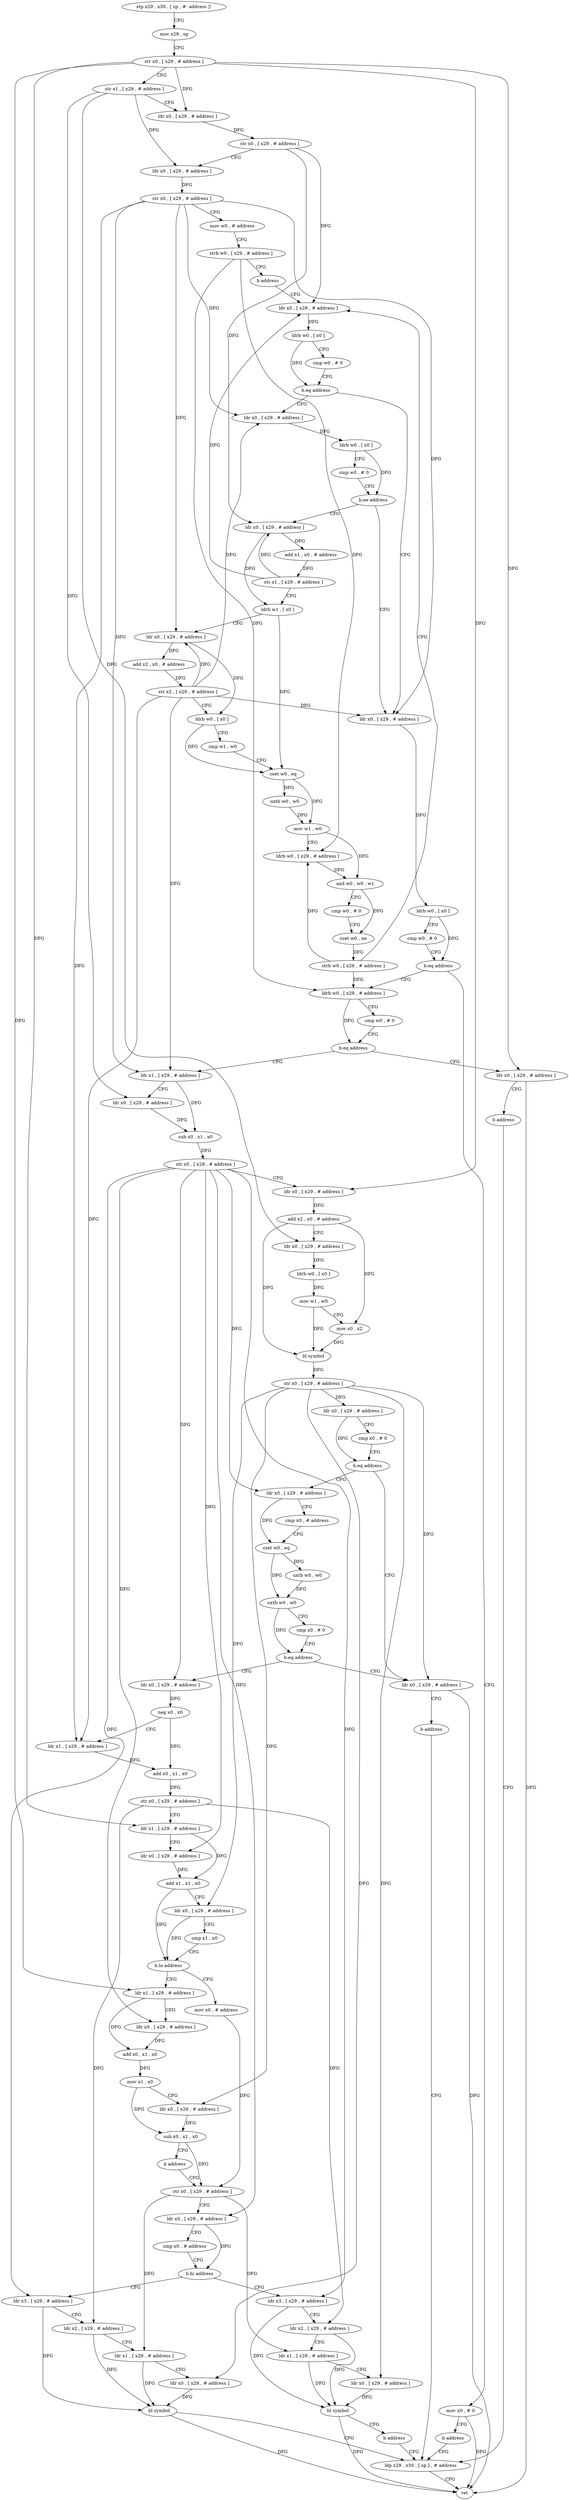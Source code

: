 digraph "func" {
"4517624" [label = "stp x29 , x30 , [ sp , #- address ]!" ]
"4517628" [label = "mov x29 , sp" ]
"4517632" [label = "str x0 , [ x29 , # address ]" ]
"4517636" [label = "str x1 , [ x29 , # address ]" ]
"4517640" [label = "ldr x0 , [ x29 , # address ]" ]
"4517644" [label = "str x0 , [ x29 , # address ]" ]
"4517648" [label = "ldr x0 , [ x29 , # address ]" ]
"4517652" [label = "str x0 , [ x29 , # address ]" ]
"4517656" [label = "mov w0 , # address" ]
"4517660" [label = "strb w0 , [ x29 , # address ]" ]
"4517664" [label = "b address" ]
"4517736" [label = "ldr x0 , [ x29 , # address ]" ]
"4517740" [label = "ldrb w0 , [ x0 ]" ]
"4517744" [label = "cmp w0 , # 0" ]
"4517748" [label = "b.eq address" ]
"4517768" [label = "ldr x0 , [ x29 , # address ]" ]
"4517752" [label = "ldr x0 , [ x29 , # address ]" ]
"4517772" [label = "ldrb w0 , [ x0 ]" ]
"4517776" [label = "cmp w0 , # 0" ]
"4517780" [label = "b.eq address" ]
"4517792" [label = "ldrb w0 , [ x29 , # address ]" ]
"4517784" [label = "mov x0 , # 0" ]
"4517756" [label = "ldrb w0 , [ x0 ]" ]
"4517760" [label = "cmp w0 , # 0" ]
"4517764" [label = "b.ne address" ]
"4517668" [label = "ldr x0 , [ x29 , # address ]" ]
"4517796" [label = "cmp w0 , # 0" ]
"4517800" [label = "b.eq address" ]
"4517812" [label = "ldr x1 , [ x29 , # address ]" ]
"4517804" [label = "ldr x0 , [ x29 , # address ]" ]
"4517788" [label = "b address" ]
"4518044" [label = "ldp x29 , x30 , [ sp ] , # address" ]
"4517672" [label = "add x1 , x0 , # address" ]
"4517676" [label = "str x1 , [ x29 , # address ]" ]
"4517680" [label = "ldrb w1 , [ x0 ]" ]
"4517684" [label = "ldr x0 , [ x29 , # address ]" ]
"4517688" [label = "add x2 , x0 , # address" ]
"4517692" [label = "str x2 , [ x29 , # address ]" ]
"4517696" [label = "ldrb w0 , [ x0 ]" ]
"4517700" [label = "cmp w1 , w0" ]
"4517704" [label = "cset w0 , eq" ]
"4517708" [label = "uxtb w0 , w0" ]
"4517712" [label = "mov w1 , w0" ]
"4517716" [label = "ldrb w0 , [ x29 , # address ]" ]
"4517720" [label = "and w0 , w0 , w1" ]
"4517724" [label = "cmp w0 , # 0" ]
"4517728" [label = "cset w0 , ne" ]
"4517732" [label = "strb w0 , [ x29 , # address ]" ]
"4517816" [label = "ldr x0 , [ x29 , # address ]" ]
"4517820" [label = "sub x0 , x1 , x0" ]
"4517824" [label = "str x0 , [ x29 , # address ]" ]
"4517828" [label = "ldr x0 , [ x29 , # address ]" ]
"4517832" [label = "add x2 , x0 , # address" ]
"4517836" [label = "ldr x0 , [ x29 , # address ]" ]
"4517840" [label = "ldrb w0 , [ x0 ]" ]
"4517844" [label = "mov w1 , w0" ]
"4517848" [label = "mov x0 , x2" ]
"4517852" [label = "bl symbol" ]
"4517856" [label = "str x0 , [ x29 , # address ]" ]
"4517860" [label = "ldr x0 , [ x29 , # address ]" ]
"4517864" [label = "cmp x0 , # 0" ]
"4517868" [label = "b.eq address" ]
"4517900" [label = "ldr x0 , [ x29 , # address ]" ]
"4517872" [label = "ldr x0 , [ x29 , # address ]" ]
"4517808" [label = "b address" ]
"4518048" [label = "ret" ]
"4517904" [label = "b address" ]
"4517876" [label = "cmp x0 , # address" ]
"4517880" [label = "cset w0 , eq" ]
"4517884" [label = "uxtb w0 , w0" ]
"4517888" [label = "uxtb w0 , w0" ]
"4517892" [label = "cmp x0 , # 0" ]
"4517896" [label = "b.eq address" ]
"4517908" [label = "ldr x0 , [ x29 , # address ]" ]
"4517912" [label = "neg x0 , x0" ]
"4517916" [label = "ldr x1 , [ x29 , # address ]" ]
"4517920" [label = "add x0 , x1 , x0" ]
"4517924" [label = "str x0 , [ x29 , # address ]" ]
"4517928" [label = "ldr x1 , [ x29 , # address ]" ]
"4517932" [label = "ldr x0 , [ x29 , # address ]" ]
"4517936" [label = "add x1 , x1 , x0" ]
"4517940" [label = "ldr x0 , [ x29 , # address ]" ]
"4517944" [label = "cmp x1 , x0" ]
"4517948" [label = "b.lo address" ]
"4517980" [label = "mov x0 , # address" ]
"4517952" [label = "ldr x1 , [ x29 , # address ]" ]
"4517984" [label = "str x0 , [ x29 , # address ]" ]
"4517956" [label = "ldr x0 , [ x29 , # address ]" ]
"4517960" [label = "add x0 , x1 , x0" ]
"4517964" [label = "mov x1 , x0" ]
"4517968" [label = "ldr x0 , [ x29 , # address ]" ]
"4517972" [label = "sub x0 , x1 , x0" ]
"4517976" [label = "b address" ]
"4518024" [label = "ldr x3 , [ x29 , # address ]" ]
"4518028" [label = "ldr x2 , [ x29 , # address ]" ]
"4518032" [label = "ldr x1 , [ x29 , # address ]" ]
"4518036" [label = "ldr x0 , [ x29 , # address ]" ]
"4518040" [label = "bl symbol" ]
"4518000" [label = "ldr x3 , [ x29 , # address ]" ]
"4518004" [label = "ldr x2 , [ x29 , # address ]" ]
"4518008" [label = "ldr x1 , [ x29 , # address ]" ]
"4518012" [label = "ldr x0 , [ x29 , # address ]" ]
"4518016" [label = "bl symbol" ]
"4518020" [label = "b address" ]
"4517988" [label = "ldr x0 , [ x29 , # address ]" ]
"4517992" [label = "cmp x0 , # address" ]
"4517996" [label = "b.hi address" ]
"4517624" -> "4517628" [ label = "CFG" ]
"4517628" -> "4517632" [ label = "CFG" ]
"4517632" -> "4517636" [ label = "CFG" ]
"4517632" -> "4517640" [ label = "DFG" ]
"4517632" -> "4517828" [ label = "DFG" ]
"4517632" -> "4517804" [ label = "DFG" ]
"4517632" -> "4517928" [ label = "DFG" ]
"4517632" -> "4517952" [ label = "DFG" ]
"4517636" -> "4517640" [ label = "CFG" ]
"4517636" -> "4517648" [ label = "DFG" ]
"4517636" -> "4517816" [ label = "DFG" ]
"4517636" -> "4517836" [ label = "DFG" ]
"4517640" -> "4517644" [ label = "DFG" ]
"4517644" -> "4517648" [ label = "CFG" ]
"4517644" -> "4517736" [ label = "DFG" ]
"4517644" -> "4517668" [ label = "DFG" ]
"4517648" -> "4517652" [ label = "DFG" ]
"4517652" -> "4517656" [ label = "CFG" ]
"4517652" -> "4517768" [ label = "DFG" ]
"4517652" -> "4517752" [ label = "DFG" ]
"4517652" -> "4517684" [ label = "DFG" ]
"4517652" -> "4517812" [ label = "DFG" ]
"4517652" -> "4517916" [ label = "DFG" ]
"4517656" -> "4517660" [ label = "CFG" ]
"4517660" -> "4517664" [ label = "CFG" ]
"4517660" -> "4517792" [ label = "DFG" ]
"4517660" -> "4517716" [ label = "DFG" ]
"4517664" -> "4517736" [ label = "CFG" ]
"4517736" -> "4517740" [ label = "DFG" ]
"4517740" -> "4517744" [ label = "CFG" ]
"4517740" -> "4517748" [ label = "DFG" ]
"4517744" -> "4517748" [ label = "CFG" ]
"4517748" -> "4517768" [ label = "CFG" ]
"4517748" -> "4517752" [ label = "CFG" ]
"4517768" -> "4517772" [ label = "DFG" ]
"4517752" -> "4517756" [ label = "DFG" ]
"4517772" -> "4517776" [ label = "CFG" ]
"4517772" -> "4517780" [ label = "DFG" ]
"4517776" -> "4517780" [ label = "CFG" ]
"4517780" -> "4517792" [ label = "CFG" ]
"4517780" -> "4517784" [ label = "CFG" ]
"4517792" -> "4517796" [ label = "CFG" ]
"4517792" -> "4517800" [ label = "DFG" ]
"4517784" -> "4517788" [ label = "CFG" ]
"4517784" -> "4518048" [ label = "DFG" ]
"4517756" -> "4517760" [ label = "CFG" ]
"4517756" -> "4517764" [ label = "DFG" ]
"4517760" -> "4517764" [ label = "CFG" ]
"4517764" -> "4517668" [ label = "CFG" ]
"4517764" -> "4517768" [ label = "CFG" ]
"4517668" -> "4517672" [ label = "DFG" ]
"4517668" -> "4517680" [ label = "DFG" ]
"4517796" -> "4517800" [ label = "CFG" ]
"4517800" -> "4517812" [ label = "CFG" ]
"4517800" -> "4517804" [ label = "CFG" ]
"4517812" -> "4517816" [ label = "CFG" ]
"4517812" -> "4517820" [ label = "DFG" ]
"4517804" -> "4517808" [ label = "CFG" ]
"4517804" -> "4518048" [ label = "DFG" ]
"4517788" -> "4518044" [ label = "CFG" ]
"4518044" -> "4518048" [ label = "CFG" ]
"4517672" -> "4517676" [ label = "DFG" ]
"4517676" -> "4517680" [ label = "CFG" ]
"4517676" -> "4517736" [ label = "DFG" ]
"4517676" -> "4517668" [ label = "DFG" ]
"4517680" -> "4517684" [ label = "CFG" ]
"4517680" -> "4517704" [ label = "DFG" ]
"4517684" -> "4517688" [ label = "DFG" ]
"4517684" -> "4517696" [ label = "DFG" ]
"4517688" -> "4517692" [ label = "DFG" ]
"4517692" -> "4517696" [ label = "CFG" ]
"4517692" -> "4517768" [ label = "DFG" ]
"4517692" -> "4517752" [ label = "DFG" ]
"4517692" -> "4517684" [ label = "DFG" ]
"4517692" -> "4517812" [ label = "DFG" ]
"4517692" -> "4517916" [ label = "DFG" ]
"4517696" -> "4517700" [ label = "CFG" ]
"4517696" -> "4517704" [ label = "DFG" ]
"4517700" -> "4517704" [ label = "CFG" ]
"4517704" -> "4517708" [ label = "DFG" ]
"4517704" -> "4517712" [ label = "DFG" ]
"4517708" -> "4517712" [ label = "DFG" ]
"4517712" -> "4517716" [ label = "CFG" ]
"4517712" -> "4517720" [ label = "DFG" ]
"4517716" -> "4517720" [ label = "DFG" ]
"4517720" -> "4517724" [ label = "CFG" ]
"4517720" -> "4517728" [ label = "DFG" ]
"4517724" -> "4517728" [ label = "CFG" ]
"4517728" -> "4517732" [ label = "DFG" ]
"4517732" -> "4517736" [ label = "CFG" ]
"4517732" -> "4517792" [ label = "DFG" ]
"4517732" -> "4517716" [ label = "DFG" ]
"4517816" -> "4517820" [ label = "DFG" ]
"4517820" -> "4517824" [ label = "DFG" ]
"4517824" -> "4517828" [ label = "CFG" ]
"4517824" -> "4517872" [ label = "DFG" ]
"4517824" -> "4517908" [ label = "DFG" ]
"4517824" -> "4517932" [ label = "DFG" ]
"4517824" -> "4517956" [ label = "DFG" ]
"4517824" -> "4517988" [ label = "DFG" ]
"4517824" -> "4518024" [ label = "DFG" ]
"4517824" -> "4518000" [ label = "DFG" ]
"4517828" -> "4517832" [ label = "DFG" ]
"4517832" -> "4517836" [ label = "CFG" ]
"4517832" -> "4517848" [ label = "DFG" ]
"4517832" -> "4517852" [ label = "DFG" ]
"4517836" -> "4517840" [ label = "DFG" ]
"4517840" -> "4517844" [ label = "DFG" ]
"4517844" -> "4517848" [ label = "CFG" ]
"4517844" -> "4517852" [ label = "DFG" ]
"4517848" -> "4517852" [ label = "DFG" ]
"4517852" -> "4517856" [ label = "DFG" ]
"4517856" -> "4517860" [ label = "DFG" ]
"4517856" -> "4517900" [ label = "DFG" ]
"4517856" -> "4517940" [ label = "DFG" ]
"4517856" -> "4517968" [ label = "DFG" ]
"4517856" -> "4518036" [ label = "DFG" ]
"4517856" -> "4518012" [ label = "DFG" ]
"4517860" -> "4517864" [ label = "CFG" ]
"4517860" -> "4517868" [ label = "DFG" ]
"4517864" -> "4517868" [ label = "CFG" ]
"4517868" -> "4517900" [ label = "CFG" ]
"4517868" -> "4517872" [ label = "CFG" ]
"4517900" -> "4517904" [ label = "CFG" ]
"4517900" -> "4518048" [ label = "DFG" ]
"4517872" -> "4517876" [ label = "CFG" ]
"4517872" -> "4517880" [ label = "DFG" ]
"4517808" -> "4518044" [ label = "CFG" ]
"4517904" -> "4518044" [ label = "CFG" ]
"4517876" -> "4517880" [ label = "CFG" ]
"4517880" -> "4517884" [ label = "DFG" ]
"4517880" -> "4517888" [ label = "DFG" ]
"4517884" -> "4517888" [ label = "DFG" ]
"4517888" -> "4517892" [ label = "CFG" ]
"4517888" -> "4517896" [ label = "DFG" ]
"4517892" -> "4517896" [ label = "CFG" ]
"4517896" -> "4517908" [ label = "CFG" ]
"4517896" -> "4517900" [ label = "CFG" ]
"4517908" -> "4517912" [ label = "DFG" ]
"4517912" -> "4517916" [ label = "CFG" ]
"4517912" -> "4517920" [ label = "DFG" ]
"4517916" -> "4517920" [ label = "DFG" ]
"4517920" -> "4517924" [ label = "DFG" ]
"4517924" -> "4517928" [ label = "CFG" ]
"4517924" -> "4518028" [ label = "DFG" ]
"4517924" -> "4518004" [ label = "DFG" ]
"4517928" -> "4517932" [ label = "CFG" ]
"4517928" -> "4517936" [ label = "DFG" ]
"4517932" -> "4517936" [ label = "DFG" ]
"4517936" -> "4517940" [ label = "CFG" ]
"4517936" -> "4517948" [ label = "DFG" ]
"4517940" -> "4517944" [ label = "CFG" ]
"4517940" -> "4517948" [ label = "DFG" ]
"4517944" -> "4517948" [ label = "CFG" ]
"4517948" -> "4517980" [ label = "CFG" ]
"4517948" -> "4517952" [ label = "CFG" ]
"4517980" -> "4517984" [ label = "DFG" ]
"4517952" -> "4517956" [ label = "CFG" ]
"4517952" -> "4517960" [ label = "DFG" ]
"4517984" -> "4517988" [ label = "CFG" ]
"4517984" -> "4518032" [ label = "DFG" ]
"4517984" -> "4518008" [ label = "DFG" ]
"4517956" -> "4517960" [ label = "DFG" ]
"4517960" -> "4517964" [ label = "DFG" ]
"4517964" -> "4517968" [ label = "CFG" ]
"4517964" -> "4517972" [ label = "DFG" ]
"4517968" -> "4517972" [ label = "DFG" ]
"4517972" -> "4517976" [ label = "CFG" ]
"4517972" -> "4517984" [ label = "DFG" ]
"4517976" -> "4517984" [ label = "CFG" ]
"4518024" -> "4518028" [ label = "CFG" ]
"4518024" -> "4518040" [ label = "DFG" ]
"4518028" -> "4518032" [ label = "CFG" ]
"4518028" -> "4518040" [ label = "DFG" ]
"4518032" -> "4518036" [ label = "CFG" ]
"4518032" -> "4518040" [ label = "DFG" ]
"4518036" -> "4518040" [ label = "DFG" ]
"4518040" -> "4518044" [ label = "CFG" ]
"4518040" -> "4518048" [ label = "DFG" ]
"4518000" -> "4518004" [ label = "CFG" ]
"4518000" -> "4518016" [ label = "DFG" ]
"4518004" -> "4518008" [ label = "CFG" ]
"4518004" -> "4518016" [ label = "DFG" ]
"4518008" -> "4518012" [ label = "CFG" ]
"4518008" -> "4518016" [ label = "DFG" ]
"4518012" -> "4518016" [ label = "DFG" ]
"4518016" -> "4518020" [ label = "CFG" ]
"4518016" -> "4518048" [ label = "DFG" ]
"4518020" -> "4518044" [ label = "CFG" ]
"4517988" -> "4517992" [ label = "CFG" ]
"4517988" -> "4517996" [ label = "DFG" ]
"4517992" -> "4517996" [ label = "CFG" ]
"4517996" -> "4518024" [ label = "CFG" ]
"4517996" -> "4518000" [ label = "CFG" ]
}
